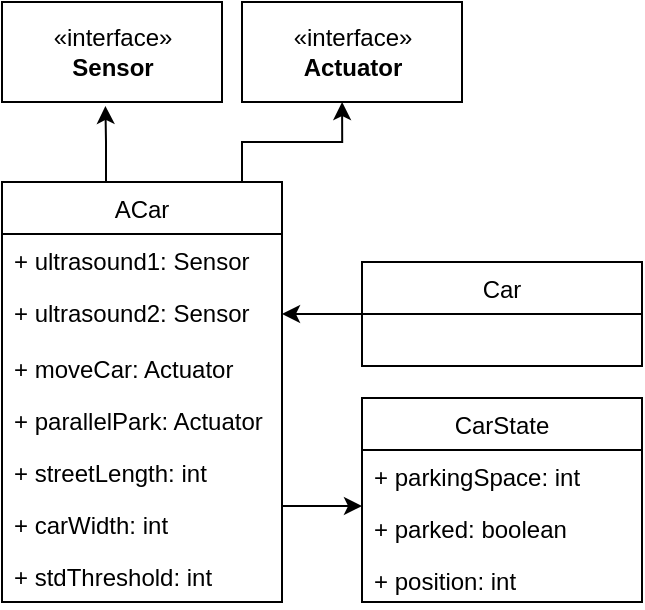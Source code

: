 <mxfile version="13.7.3" type="device"><diagram id="C5RBs43oDa-KdzZeNtuy" name="Page-1"><mxGraphModel dx="652" dy="615" grid="1" gridSize="10" guides="1" tooltips="1" connect="1" arrows="1" fold="1" page="1" pageScale="1" pageWidth="827" pageHeight="1169" math="0" shadow="0"><root><mxCell id="WIyWlLk6GJQsqaUBKTNV-0"/><mxCell id="WIyWlLk6GJQsqaUBKTNV-1" parent="WIyWlLk6GJQsqaUBKTNV-0"/><mxCell id="KqGxBT51uxI9PC59WQSK-22" style="edgeStyle=orthogonalEdgeStyle;rounded=0;orthogonalLoop=1;jettySize=auto;html=1;entryX=0.47;entryY=1.039;entryDx=0;entryDy=0;entryPerimeter=0;" edge="1" parent="WIyWlLk6GJQsqaUBKTNV-1" source="KqGxBT51uxI9PC59WQSK-4" target="KqGxBT51uxI9PC59WQSK-21"><mxGeometry relative="1" as="geometry"><Array as="points"><mxPoint x="92" y="100"/><mxPoint x="92" y="100"/></Array></mxGeometry></mxCell><mxCell id="KqGxBT51uxI9PC59WQSK-24" style="edgeStyle=orthogonalEdgeStyle;rounded=0;orthogonalLoop=1;jettySize=auto;html=1;entryX=0.455;entryY=1;entryDx=0;entryDy=0;entryPerimeter=0;" edge="1" parent="WIyWlLk6GJQsqaUBKTNV-1" source="KqGxBT51uxI9PC59WQSK-4" target="KqGxBT51uxI9PC59WQSK-23"><mxGeometry relative="1" as="geometry"><Array as="points"><mxPoint x="160" y="100"/><mxPoint x="210" y="100"/></Array></mxGeometry></mxCell><mxCell id="KqGxBT51uxI9PC59WQSK-4" value="ACar" style="swimlane;fontStyle=0;childLayout=stackLayout;horizontal=1;startSize=26;fillColor=none;horizontalStack=0;resizeParent=1;resizeParentMax=0;resizeLast=0;collapsible=1;marginBottom=0;" vertex="1" parent="WIyWlLk6GJQsqaUBKTNV-1"><mxGeometry x="40" y="120" width="140" height="210" as="geometry"/></mxCell><mxCell id="KqGxBT51uxI9PC59WQSK-5" value="+ ultrasound1: Sensor" style="text;strokeColor=none;fillColor=none;align=left;verticalAlign=top;spacingLeft=4;spacingRight=4;overflow=hidden;rotatable=0;points=[[0,0.5],[1,0.5]];portConstraint=eastwest;" vertex="1" parent="KqGxBT51uxI9PC59WQSK-4"><mxGeometry y="26" width="140" height="26" as="geometry"/></mxCell><mxCell id="KqGxBT51uxI9PC59WQSK-6" value="+ ultrasound2: Sensor" style="text;strokeColor=none;fillColor=none;align=left;verticalAlign=top;spacingLeft=4;spacingRight=4;overflow=hidden;rotatable=0;points=[[0,0.5],[1,0.5]];portConstraint=eastwest;" vertex="1" parent="KqGxBT51uxI9PC59WQSK-4"><mxGeometry y="52" width="140" height="28" as="geometry"/></mxCell><mxCell id="KqGxBT51uxI9PC59WQSK-7" value="+ moveCar: Actuator" style="text;strokeColor=none;fillColor=none;align=left;verticalAlign=top;spacingLeft=4;spacingRight=4;overflow=hidden;rotatable=0;points=[[0,0.5],[1,0.5]];portConstraint=eastwest;" vertex="1" parent="KqGxBT51uxI9PC59WQSK-4"><mxGeometry y="80" width="140" height="26" as="geometry"/></mxCell><mxCell id="KqGxBT51uxI9PC59WQSK-8" value="+ parallelPark: Actuator" style="text;strokeColor=none;fillColor=none;align=left;verticalAlign=top;spacingLeft=4;spacingRight=4;overflow=hidden;rotatable=0;points=[[0,0.5],[1,0.5]];portConstraint=eastwest;" vertex="1" parent="KqGxBT51uxI9PC59WQSK-4"><mxGeometry y="106" width="140" height="26" as="geometry"/></mxCell><mxCell id="KqGxBT51uxI9PC59WQSK-9" value="+ streetLength: int" style="text;strokeColor=none;fillColor=none;align=left;verticalAlign=top;spacingLeft=4;spacingRight=4;overflow=hidden;rotatable=0;points=[[0,0.5],[1,0.5]];portConstraint=eastwest;" vertex="1" parent="KqGxBT51uxI9PC59WQSK-4"><mxGeometry y="132" width="140" height="26" as="geometry"/></mxCell><mxCell id="KqGxBT51uxI9PC59WQSK-10" value="+ carWidth: int" style="text;strokeColor=none;fillColor=none;align=left;verticalAlign=top;spacingLeft=4;spacingRight=4;overflow=hidden;rotatable=0;points=[[0,0.5],[1,0.5]];portConstraint=eastwest;" vertex="1" parent="KqGxBT51uxI9PC59WQSK-4"><mxGeometry y="158" width="140" height="26" as="geometry"/></mxCell><mxCell id="KqGxBT51uxI9PC59WQSK-11" value="+ stdThreshold: int" style="text;strokeColor=none;fillColor=none;align=left;verticalAlign=top;spacingLeft=4;spacingRight=4;overflow=hidden;rotatable=0;points=[[0,0.5],[1,0.5]];portConstraint=eastwest;" vertex="1" parent="KqGxBT51uxI9PC59WQSK-4"><mxGeometry y="184" width="140" height="26" as="geometry"/></mxCell><mxCell id="KqGxBT51uxI9PC59WQSK-12" value="CarState" style="swimlane;fontStyle=0;childLayout=stackLayout;horizontal=1;startSize=26;fillColor=none;horizontalStack=0;resizeParent=1;resizeParentMax=0;resizeLast=0;collapsible=1;marginBottom=0;" vertex="1" parent="WIyWlLk6GJQsqaUBKTNV-1"><mxGeometry x="220" y="228" width="140" height="102" as="geometry"/></mxCell><mxCell id="KqGxBT51uxI9PC59WQSK-13" value="+ parkingSpace: int" style="text;strokeColor=none;fillColor=none;align=left;verticalAlign=top;spacingLeft=4;spacingRight=4;overflow=hidden;rotatable=0;points=[[0,0.5],[1,0.5]];portConstraint=eastwest;" vertex="1" parent="KqGxBT51uxI9PC59WQSK-12"><mxGeometry y="26" width="140" height="26" as="geometry"/></mxCell><mxCell id="KqGxBT51uxI9PC59WQSK-14" value="+ parked: boolean" style="text;strokeColor=none;fillColor=none;align=left;verticalAlign=top;spacingLeft=4;spacingRight=4;overflow=hidden;rotatable=0;points=[[0,0.5],[1,0.5]];portConstraint=eastwest;" vertex="1" parent="KqGxBT51uxI9PC59WQSK-12"><mxGeometry y="52" width="140" height="26" as="geometry"/></mxCell><mxCell id="KqGxBT51uxI9PC59WQSK-15" value="+ position: int" style="text;strokeColor=none;fillColor=none;align=left;verticalAlign=top;spacingLeft=4;spacingRight=4;overflow=hidden;rotatable=0;points=[[0,0.5],[1,0.5]];portConstraint=eastwest;" vertex="1" parent="KqGxBT51uxI9PC59WQSK-12"><mxGeometry y="78" width="140" height="24" as="geometry"/></mxCell><mxCell id="KqGxBT51uxI9PC59WQSK-18" style="edgeStyle=orthogonalEdgeStyle;rounded=0;orthogonalLoop=1;jettySize=auto;html=1;" edge="1" parent="WIyWlLk6GJQsqaUBKTNV-1" source="KqGxBT51uxI9PC59WQSK-10"><mxGeometry relative="1" as="geometry"><mxPoint x="220" y="282" as="targetPoint"/><Array as="points"><mxPoint x="200" y="282"/><mxPoint x="200" y="282"/></Array></mxGeometry></mxCell><mxCell id="KqGxBT51uxI9PC59WQSK-19" style="edgeStyle=orthogonalEdgeStyle;rounded=0;orthogonalLoop=1;jettySize=auto;html=1;entryX=1;entryY=0.5;entryDx=0;entryDy=0;" edge="1" parent="WIyWlLk6GJQsqaUBKTNV-1" target="KqGxBT51uxI9PC59WQSK-6"><mxGeometry relative="1" as="geometry"><mxPoint x="220" y="186" as="sourcePoint"/><Array as="points"><mxPoint x="210" y="186"/><mxPoint x="210" y="186"/></Array></mxGeometry></mxCell><mxCell id="KqGxBT51uxI9PC59WQSK-0" value="Car" style="swimlane;fontStyle=0;childLayout=stackLayout;horizontal=1;startSize=26;fillColor=none;horizontalStack=0;resizeParent=1;resizeParentMax=0;resizeLast=0;collapsible=1;marginBottom=0;" vertex="1" parent="WIyWlLk6GJQsqaUBKTNV-1"><mxGeometry x="220" y="160" width="140" height="52" as="geometry"/></mxCell><mxCell id="KqGxBT51uxI9PC59WQSK-21" value="«interface»&lt;br&gt;&lt;b&gt;Sensor&lt;/b&gt;" style="html=1;" vertex="1" parent="WIyWlLk6GJQsqaUBKTNV-1"><mxGeometry x="40" y="30" width="110" height="50" as="geometry"/></mxCell><mxCell id="KqGxBT51uxI9PC59WQSK-23" value="«interface»&lt;br&gt;&lt;b&gt;Actuator&lt;/b&gt;" style="html=1;" vertex="1" parent="WIyWlLk6GJQsqaUBKTNV-1"><mxGeometry x="160" y="30" width="110" height="50" as="geometry"/></mxCell></root></mxGraphModel></diagram></mxfile>